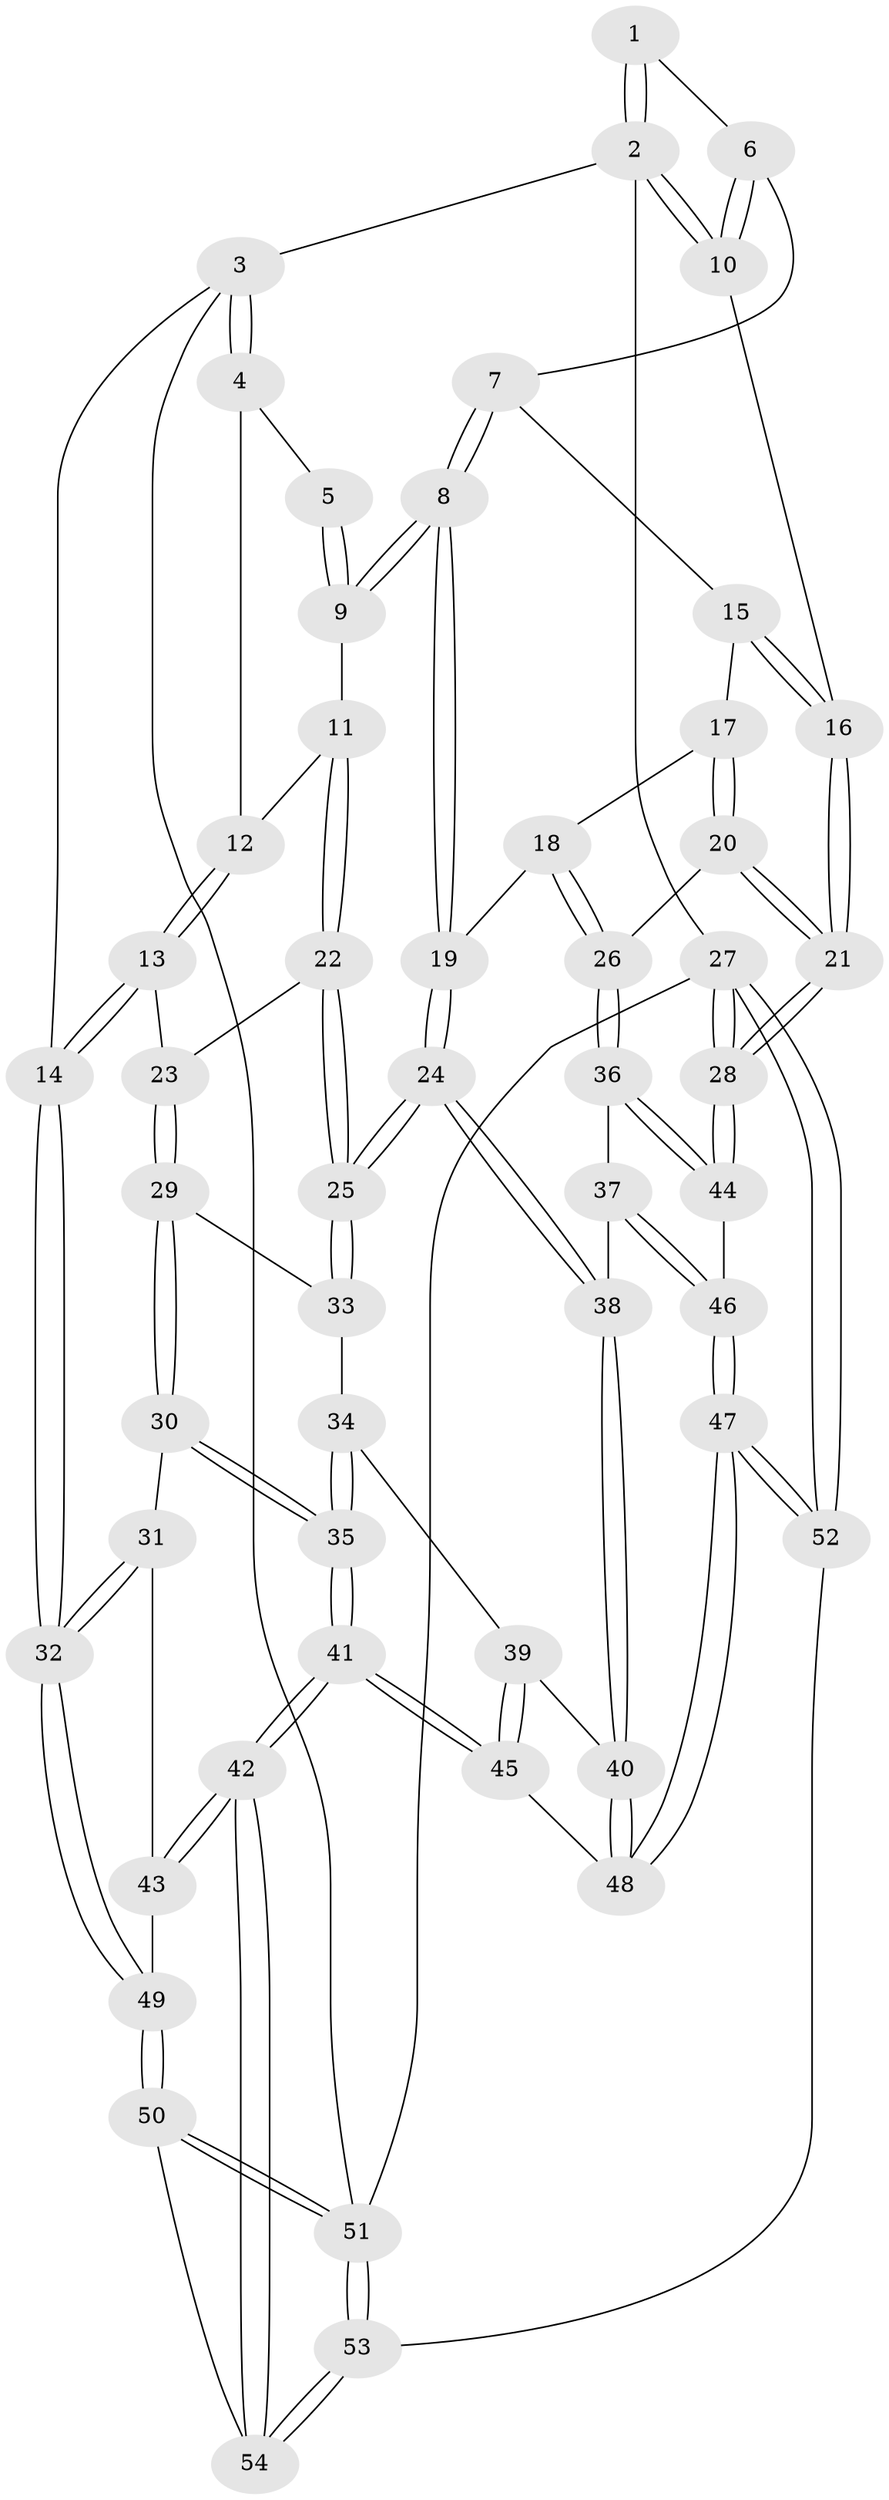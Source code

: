 // Generated by graph-tools (version 1.1) at 2025/27/03/09/25 03:27:11]
// undirected, 54 vertices, 132 edges
graph export_dot {
graph [start="1"]
  node [color=gray90,style=filled];
  1 [pos="+0.5645652858662494+0"];
  2 [pos="+1+0"];
  3 [pos="+0+0"];
  4 [pos="+0+0"];
  5 [pos="+0.5576194268485574+0"];
  6 [pos="+0.7797863623750427+0.13783069133970421"];
  7 [pos="+0.8121892192098377+0.21716550300675483"];
  8 [pos="+0.6334351208406973+0.38768263214605664"];
  9 [pos="+0.43902745098308066+0.2309718019666587"];
  10 [pos="+1+0"];
  11 [pos="+0.36592841044778346+0.2768946866804164"];
  12 [pos="+0.1755350521954619+0.19338827088960178"];
  13 [pos="+0.0658555355770026+0.39819399431412417"];
  14 [pos="+0+0.46360481402019194"];
  15 [pos="+0.8801912461084761+0.25484987797525593"];
  16 [pos="+1+0.20602543774011772"];
  17 [pos="+0.8809059078544408+0.2734771123338914"];
  18 [pos="+0.7984316729906406+0.47664211259299144"];
  19 [pos="+0.6426059826696179+0.47105643767824"];
  20 [pos="+0.9616960428629352+0.5205893103336064"];
  21 [pos="+1+0.5847986186329468"];
  22 [pos="+0.33249199217132736+0.38206760602054063"];
  23 [pos="+0.28772022415293386+0.45706997559610363"];
  24 [pos="+0.6147448362152355+0.5323517667324728"];
  25 [pos="+0.5916496774846611+0.5263087168921038"];
  26 [pos="+0.8920780090196516+0.5314708611960627"];
  27 [pos="+1+1"];
  28 [pos="+1+0.9388567539315398"];
  29 [pos="+0.28871114240363766+0.4674849101890034"];
  30 [pos="+0.24627541645400736+0.5412468094561663"];
  31 [pos="+0.21608237045367004+0.5627217835687467"];
  32 [pos="+0+0.4662106170699737"];
  33 [pos="+0.34921917297639543+0.5225088196144267"];
  34 [pos="+0.3798083730472275+0.5828537642116268"];
  35 [pos="+0.29300645295518934+0.6831695626794361"];
  36 [pos="+0.8005100944092737+0.6603225657424688"];
  37 [pos="+0.6435862208112467+0.5775209859367374"];
  38 [pos="+0.6147355094391049+0.5499134778712176"];
  39 [pos="+0.3928635347019355+0.5983046746095286"];
  40 [pos="+0.5865442665320707+0.583692841946486"];
  41 [pos="+0.30141714413456516+0.7982415674487814"];
  42 [pos="+0.2843970422418784+0.828367347297434"];
  43 [pos="+0.14861410949688394+0.6444390542449321"];
  44 [pos="+0.844188948443904+0.8055015352692023"];
  45 [pos="+0.411725124010998+0.7068099572200994"];
  46 [pos="+0.7010397754694094+0.8509346398851942"];
  47 [pos="+0.6068190988079011+0.911038422621508"];
  48 [pos="+0.5287749152651452+0.6998660274092373"];
  49 [pos="+0+0.6595836880578371"];
  50 [pos="+0+0.8138342253443371"];
  51 [pos="+0+1"];
  52 [pos="+0.48193410509470386+1"];
  53 [pos="+0.4231434224315426+1"];
  54 [pos="+0.27719206572881955+0.8728623417633071"];
  1 -- 2;
  1 -- 2;
  1 -- 6;
  2 -- 3;
  2 -- 10;
  2 -- 10;
  2 -- 27;
  3 -- 4;
  3 -- 4;
  3 -- 14;
  3 -- 51;
  4 -- 5;
  4 -- 12;
  5 -- 9;
  5 -- 9;
  6 -- 7;
  6 -- 10;
  6 -- 10;
  7 -- 8;
  7 -- 8;
  7 -- 15;
  8 -- 9;
  8 -- 9;
  8 -- 19;
  8 -- 19;
  9 -- 11;
  10 -- 16;
  11 -- 12;
  11 -- 22;
  11 -- 22;
  12 -- 13;
  12 -- 13;
  13 -- 14;
  13 -- 14;
  13 -- 23;
  14 -- 32;
  14 -- 32;
  15 -- 16;
  15 -- 16;
  15 -- 17;
  16 -- 21;
  16 -- 21;
  17 -- 18;
  17 -- 20;
  17 -- 20;
  18 -- 19;
  18 -- 26;
  18 -- 26;
  19 -- 24;
  19 -- 24;
  20 -- 21;
  20 -- 21;
  20 -- 26;
  21 -- 28;
  21 -- 28;
  22 -- 23;
  22 -- 25;
  22 -- 25;
  23 -- 29;
  23 -- 29;
  24 -- 25;
  24 -- 25;
  24 -- 38;
  24 -- 38;
  25 -- 33;
  25 -- 33;
  26 -- 36;
  26 -- 36;
  27 -- 28;
  27 -- 28;
  27 -- 52;
  27 -- 52;
  27 -- 51;
  28 -- 44;
  28 -- 44;
  29 -- 30;
  29 -- 30;
  29 -- 33;
  30 -- 31;
  30 -- 35;
  30 -- 35;
  31 -- 32;
  31 -- 32;
  31 -- 43;
  32 -- 49;
  32 -- 49;
  33 -- 34;
  34 -- 35;
  34 -- 35;
  34 -- 39;
  35 -- 41;
  35 -- 41;
  36 -- 37;
  36 -- 44;
  36 -- 44;
  37 -- 38;
  37 -- 46;
  37 -- 46;
  38 -- 40;
  38 -- 40;
  39 -- 40;
  39 -- 45;
  39 -- 45;
  40 -- 48;
  40 -- 48;
  41 -- 42;
  41 -- 42;
  41 -- 45;
  41 -- 45;
  42 -- 43;
  42 -- 43;
  42 -- 54;
  42 -- 54;
  43 -- 49;
  44 -- 46;
  45 -- 48;
  46 -- 47;
  46 -- 47;
  47 -- 48;
  47 -- 48;
  47 -- 52;
  47 -- 52;
  49 -- 50;
  49 -- 50;
  50 -- 51;
  50 -- 51;
  50 -- 54;
  51 -- 53;
  51 -- 53;
  52 -- 53;
  53 -- 54;
  53 -- 54;
}
